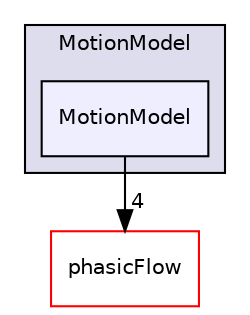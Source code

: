 digraph "src/MotionModel/MotionModel" {
  compound=true
  node [ fontsize="10", fontname="Helvetica"];
  edge [ labelfontsize="10", labelfontname="Helvetica"];
  subgraph clusterdir_47ec108d6cccce3c0382fd3240a6cec7 {
    graph [ bgcolor="#ddddee", pencolor="black", label="MotionModel" fontname="Helvetica", fontsize="10", URL="dir_47ec108d6cccce3c0382fd3240a6cec7.html"]
  dir_affaf0a3e6a993f9f7cb2b52f691b125 [shape=box, label="MotionModel", style="filled", fillcolor="#eeeeff", pencolor="black", URL="dir_affaf0a3e6a993f9f7cb2b52f691b125.html"];
  }
  dir_cd7a5046d028e114fc17b2ebc2bd02d2 [shape=box label="phasicFlow" fillcolor="white" style="filled" color="red" URL="dir_cd7a5046d028e114fc17b2ebc2bd02d2.html"];
  dir_affaf0a3e6a993f9f7cb2b52f691b125->dir_cd7a5046d028e114fc17b2ebc2bd02d2 [headlabel="4", labeldistance=1.5 headhref="dir_000058_000031.html"];
}
